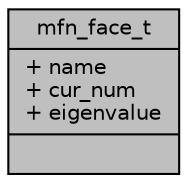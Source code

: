 digraph "mfn_face_t"
{
 // INTERACTIVE_SVG=YES
 // LATEX_PDF_SIZE
  bgcolor="transparent";
  edge [fontname="Helvetica",fontsize="10",labelfontname="Helvetica",labelfontsize="10"];
  node [fontname="Helvetica",fontsize="10",shape=record];
  Node1 [label="{mfn_face_t\n|+ name\l+ cur_num\l+ eigenvalue\l|}",height=0.2,width=0.4,color="black", fillcolor="grey75", style="filled", fontcolor="black",tooltip=" "];
}
